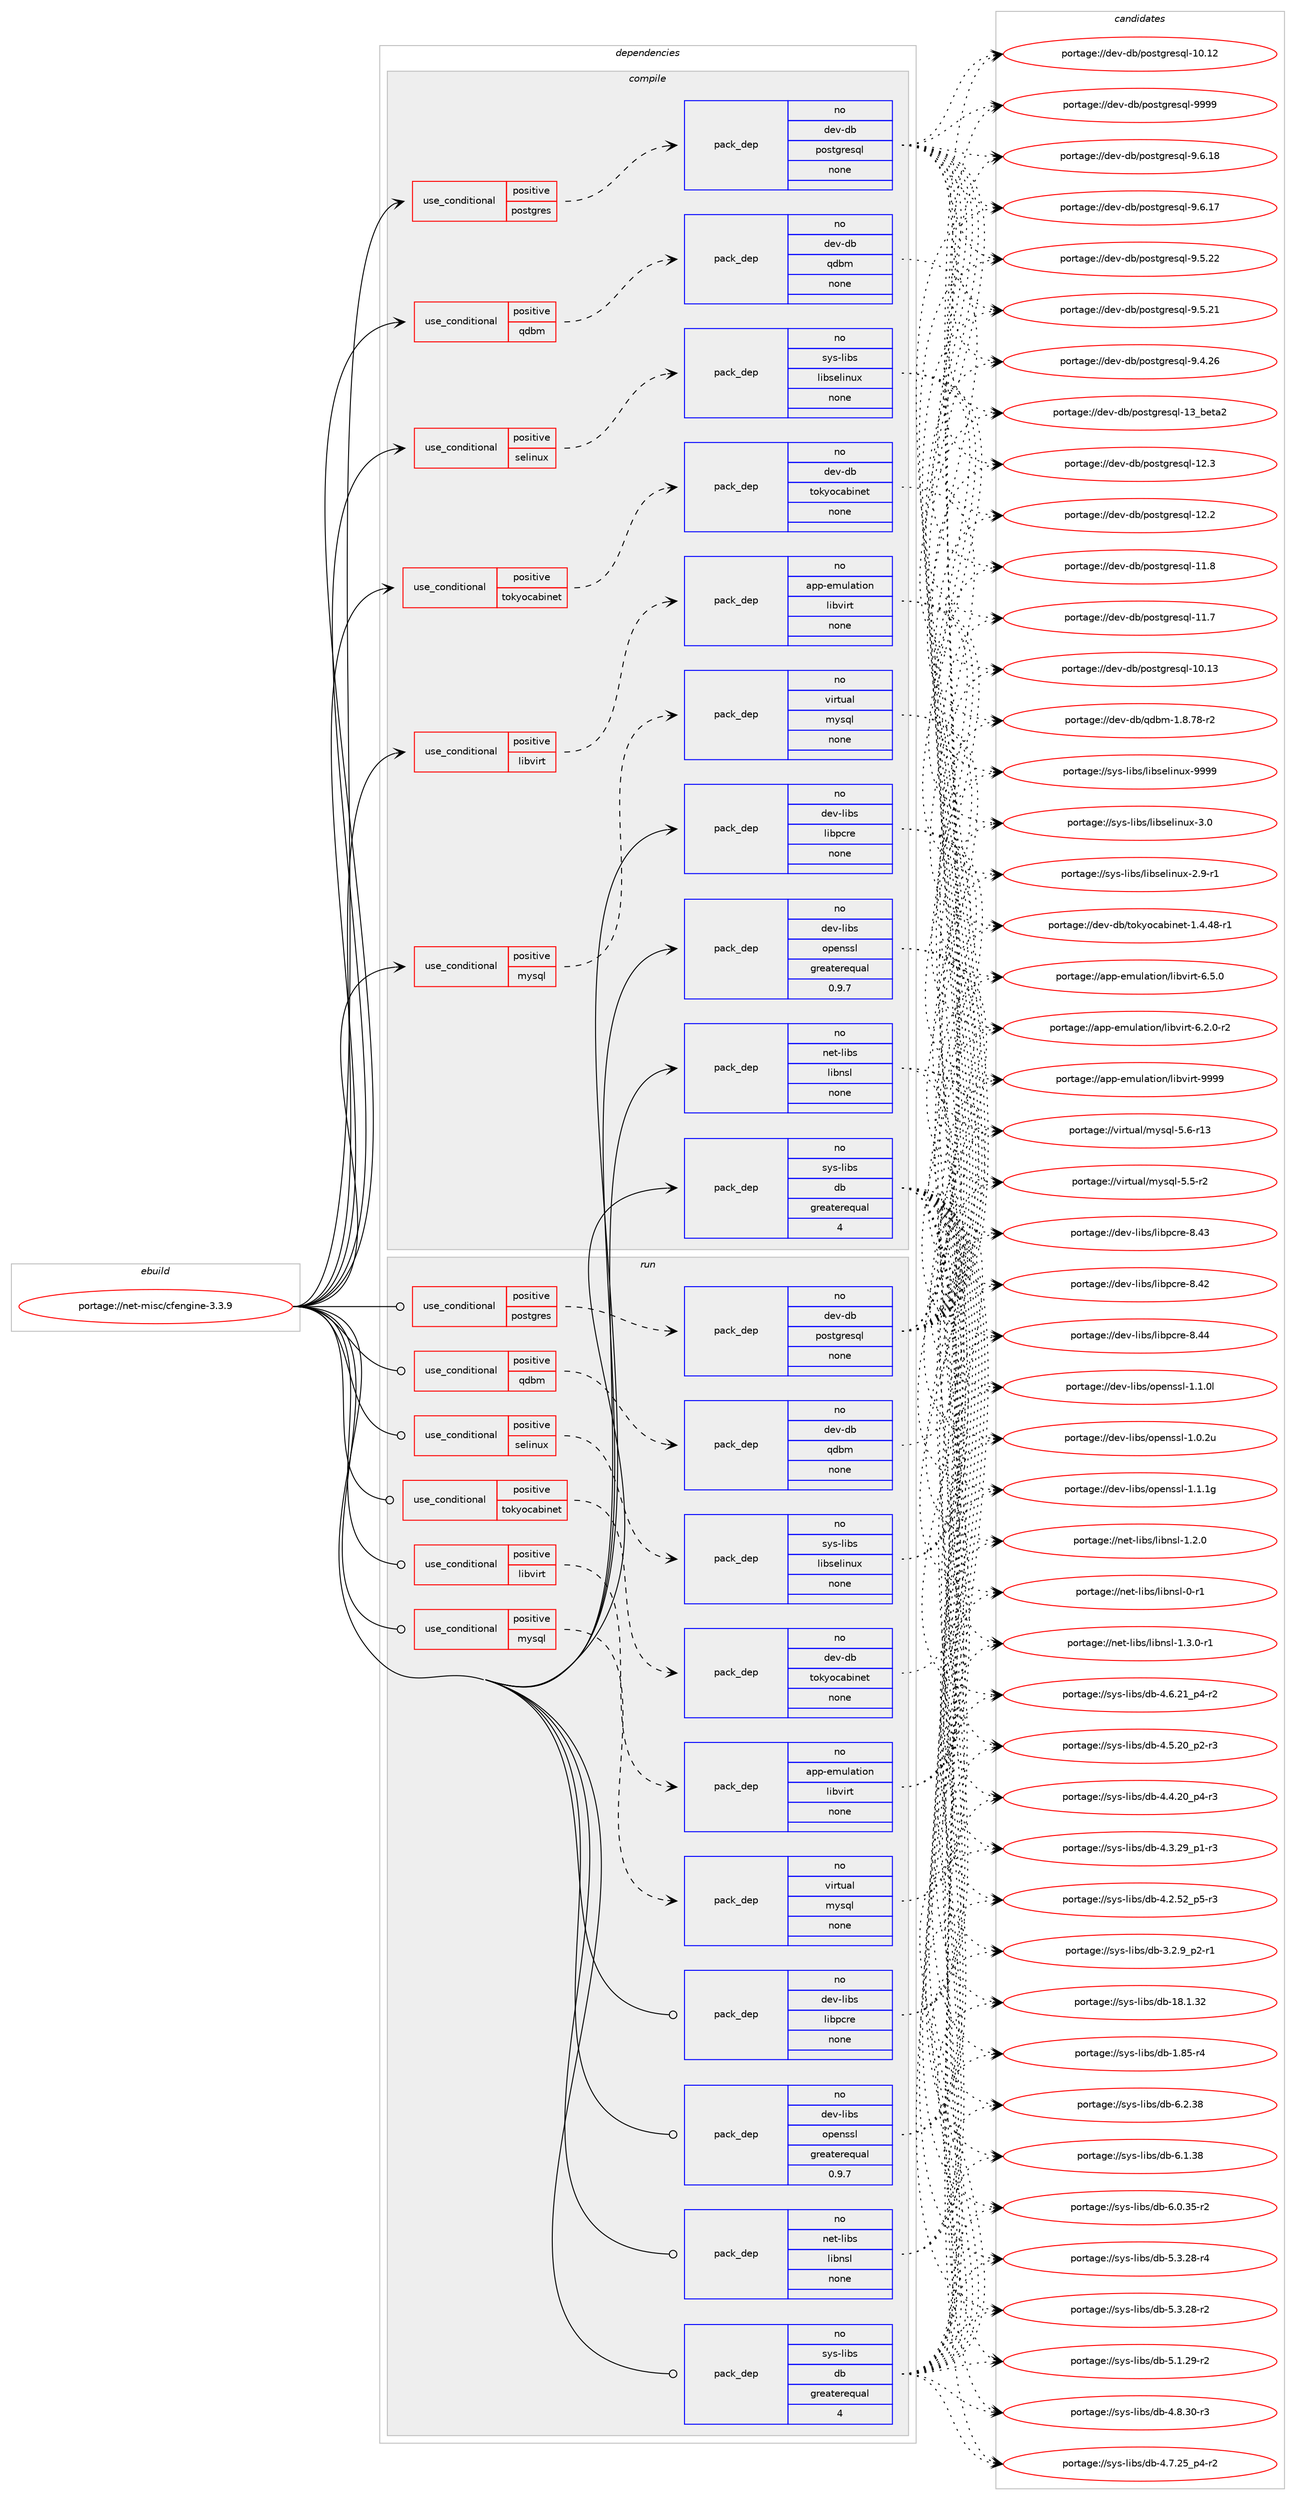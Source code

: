 digraph prolog {

# *************
# Graph options
# *************

newrank=true;
concentrate=true;
compound=true;
graph [rankdir=LR,fontname=Helvetica,fontsize=10,ranksep=1.5];#, ranksep=2.5, nodesep=0.2];
edge  [arrowhead=vee];
node  [fontname=Helvetica,fontsize=10];

# **********
# The ebuild
# **********

subgraph cluster_leftcol {
color=gray;
rank=same;
label=<<i>ebuild</i>>;
id [label="portage://net-misc/cfengine-3.3.9", color=red, width=4, href="../net-misc/cfengine-3.3.9.svg"];
}

# ****************
# The dependencies
# ****************

subgraph cluster_midcol {
color=gray;
label=<<i>dependencies</i>>;
subgraph cluster_compile {
fillcolor="#eeeeee";
style=filled;
label=<<i>compile</i>>;
subgraph cond646 {
dependency4122 [label=<<TABLE BORDER="0" CELLBORDER="1" CELLSPACING="0" CELLPADDING="4"><TR><TD ROWSPAN="3" CELLPADDING="10">use_conditional</TD></TR><TR><TD>positive</TD></TR><TR><TD>libvirt</TD></TR></TABLE>>, shape=none, color=red];
subgraph pack3406 {
dependency4123 [label=<<TABLE BORDER="0" CELLBORDER="1" CELLSPACING="0" CELLPADDING="4" WIDTH="220"><TR><TD ROWSPAN="6" CELLPADDING="30">pack_dep</TD></TR><TR><TD WIDTH="110">no</TD></TR><TR><TD>app-emulation</TD></TR><TR><TD>libvirt</TD></TR><TR><TD>none</TD></TR><TR><TD></TD></TR></TABLE>>, shape=none, color=blue];
}
dependency4122:e -> dependency4123:w [weight=20,style="dashed",arrowhead="vee"];
}
id:e -> dependency4122:w [weight=20,style="solid",arrowhead="vee"];
subgraph cond647 {
dependency4124 [label=<<TABLE BORDER="0" CELLBORDER="1" CELLSPACING="0" CELLPADDING="4"><TR><TD ROWSPAN="3" CELLPADDING="10">use_conditional</TD></TR><TR><TD>positive</TD></TR><TR><TD>mysql</TD></TR></TABLE>>, shape=none, color=red];
subgraph pack3407 {
dependency4125 [label=<<TABLE BORDER="0" CELLBORDER="1" CELLSPACING="0" CELLPADDING="4" WIDTH="220"><TR><TD ROWSPAN="6" CELLPADDING="30">pack_dep</TD></TR><TR><TD WIDTH="110">no</TD></TR><TR><TD>virtual</TD></TR><TR><TD>mysql</TD></TR><TR><TD>none</TD></TR><TR><TD></TD></TR></TABLE>>, shape=none, color=blue];
}
dependency4124:e -> dependency4125:w [weight=20,style="dashed",arrowhead="vee"];
}
id:e -> dependency4124:w [weight=20,style="solid",arrowhead="vee"];
subgraph cond648 {
dependency4126 [label=<<TABLE BORDER="0" CELLBORDER="1" CELLSPACING="0" CELLPADDING="4"><TR><TD ROWSPAN="3" CELLPADDING="10">use_conditional</TD></TR><TR><TD>positive</TD></TR><TR><TD>postgres</TD></TR></TABLE>>, shape=none, color=red];
subgraph pack3408 {
dependency4127 [label=<<TABLE BORDER="0" CELLBORDER="1" CELLSPACING="0" CELLPADDING="4" WIDTH="220"><TR><TD ROWSPAN="6" CELLPADDING="30">pack_dep</TD></TR><TR><TD WIDTH="110">no</TD></TR><TR><TD>dev-db</TD></TR><TR><TD>postgresql</TD></TR><TR><TD>none</TD></TR><TR><TD></TD></TR></TABLE>>, shape=none, color=blue];
}
dependency4126:e -> dependency4127:w [weight=20,style="dashed",arrowhead="vee"];
}
id:e -> dependency4126:w [weight=20,style="solid",arrowhead="vee"];
subgraph cond649 {
dependency4128 [label=<<TABLE BORDER="0" CELLBORDER="1" CELLSPACING="0" CELLPADDING="4"><TR><TD ROWSPAN="3" CELLPADDING="10">use_conditional</TD></TR><TR><TD>positive</TD></TR><TR><TD>qdbm</TD></TR></TABLE>>, shape=none, color=red];
subgraph pack3409 {
dependency4129 [label=<<TABLE BORDER="0" CELLBORDER="1" CELLSPACING="0" CELLPADDING="4" WIDTH="220"><TR><TD ROWSPAN="6" CELLPADDING="30">pack_dep</TD></TR><TR><TD WIDTH="110">no</TD></TR><TR><TD>dev-db</TD></TR><TR><TD>qdbm</TD></TR><TR><TD>none</TD></TR><TR><TD></TD></TR></TABLE>>, shape=none, color=blue];
}
dependency4128:e -> dependency4129:w [weight=20,style="dashed",arrowhead="vee"];
}
id:e -> dependency4128:w [weight=20,style="solid",arrowhead="vee"];
subgraph cond650 {
dependency4130 [label=<<TABLE BORDER="0" CELLBORDER="1" CELLSPACING="0" CELLPADDING="4"><TR><TD ROWSPAN="3" CELLPADDING="10">use_conditional</TD></TR><TR><TD>positive</TD></TR><TR><TD>selinux</TD></TR></TABLE>>, shape=none, color=red];
subgraph pack3410 {
dependency4131 [label=<<TABLE BORDER="0" CELLBORDER="1" CELLSPACING="0" CELLPADDING="4" WIDTH="220"><TR><TD ROWSPAN="6" CELLPADDING="30">pack_dep</TD></TR><TR><TD WIDTH="110">no</TD></TR><TR><TD>sys-libs</TD></TR><TR><TD>libselinux</TD></TR><TR><TD>none</TD></TR><TR><TD></TD></TR></TABLE>>, shape=none, color=blue];
}
dependency4130:e -> dependency4131:w [weight=20,style="dashed",arrowhead="vee"];
}
id:e -> dependency4130:w [weight=20,style="solid",arrowhead="vee"];
subgraph cond651 {
dependency4132 [label=<<TABLE BORDER="0" CELLBORDER="1" CELLSPACING="0" CELLPADDING="4"><TR><TD ROWSPAN="3" CELLPADDING="10">use_conditional</TD></TR><TR><TD>positive</TD></TR><TR><TD>tokyocabinet</TD></TR></TABLE>>, shape=none, color=red];
subgraph pack3411 {
dependency4133 [label=<<TABLE BORDER="0" CELLBORDER="1" CELLSPACING="0" CELLPADDING="4" WIDTH="220"><TR><TD ROWSPAN="6" CELLPADDING="30">pack_dep</TD></TR><TR><TD WIDTH="110">no</TD></TR><TR><TD>dev-db</TD></TR><TR><TD>tokyocabinet</TD></TR><TR><TD>none</TD></TR><TR><TD></TD></TR></TABLE>>, shape=none, color=blue];
}
dependency4132:e -> dependency4133:w [weight=20,style="dashed",arrowhead="vee"];
}
id:e -> dependency4132:w [weight=20,style="solid",arrowhead="vee"];
subgraph pack3412 {
dependency4134 [label=<<TABLE BORDER="0" CELLBORDER="1" CELLSPACING="0" CELLPADDING="4" WIDTH="220"><TR><TD ROWSPAN="6" CELLPADDING="30">pack_dep</TD></TR><TR><TD WIDTH="110">no</TD></TR><TR><TD>dev-libs</TD></TR><TR><TD>libpcre</TD></TR><TR><TD>none</TD></TR><TR><TD></TD></TR></TABLE>>, shape=none, color=blue];
}
id:e -> dependency4134:w [weight=20,style="solid",arrowhead="vee"];
subgraph pack3413 {
dependency4135 [label=<<TABLE BORDER="0" CELLBORDER="1" CELLSPACING="0" CELLPADDING="4" WIDTH="220"><TR><TD ROWSPAN="6" CELLPADDING="30">pack_dep</TD></TR><TR><TD WIDTH="110">no</TD></TR><TR><TD>dev-libs</TD></TR><TR><TD>openssl</TD></TR><TR><TD>greaterequal</TD></TR><TR><TD>0.9.7</TD></TR></TABLE>>, shape=none, color=blue];
}
id:e -> dependency4135:w [weight=20,style="solid",arrowhead="vee"];
subgraph pack3414 {
dependency4136 [label=<<TABLE BORDER="0" CELLBORDER="1" CELLSPACING="0" CELLPADDING="4" WIDTH="220"><TR><TD ROWSPAN="6" CELLPADDING="30">pack_dep</TD></TR><TR><TD WIDTH="110">no</TD></TR><TR><TD>net-libs</TD></TR><TR><TD>libnsl</TD></TR><TR><TD>none</TD></TR><TR><TD></TD></TR></TABLE>>, shape=none, color=blue];
}
id:e -> dependency4136:w [weight=20,style="solid",arrowhead="vee"];
subgraph pack3415 {
dependency4137 [label=<<TABLE BORDER="0" CELLBORDER="1" CELLSPACING="0" CELLPADDING="4" WIDTH="220"><TR><TD ROWSPAN="6" CELLPADDING="30">pack_dep</TD></TR><TR><TD WIDTH="110">no</TD></TR><TR><TD>sys-libs</TD></TR><TR><TD>db</TD></TR><TR><TD>greaterequal</TD></TR><TR><TD>4</TD></TR></TABLE>>, shape=none, color=blue];
}
id:e -> dependency4137:w [weight=20,style="solid",arrowhead="vee"];
}
subgraph cluster_compileandrun {
fillcolor="#eeeeee";
style=filled;
label=<<i>compile and run</i>>;
}
subgraph cluster_run {
fillcolor="#eeeeee";
style=filled;
label=<<i>run</i>>;
subgraph cond652 {
dependency4138 [label=<<TABLE BORDER="0" CELLBORDER="1" CELLSPACING="0" CELLPADDING="4"><TR><TD ROWSPAN="3" CELLPADDING="10">use_conditional</TD></TR><TR><TD>positive</TD></TR><TR><TD>libvirt</TD></TR></TABLE>>, shape=none, color=red];
subgraph pack3416 {
dependency4139 [label=<<TABLE BORDER="0" CELLBORDER="1" CELLSPACING="0" CELLPADDING="4" WIDTH="220"><TR><TD ROWSPAN="6" CELLPADDING="30">pack_dep</TD></TR><TR><TD WIDTH="110">no</TD></TR><TR><TD>app-emulation</TD></TR><TR><TD>libvirt</TD></TR><TR><TD>none</TD></TR><TR><TD></TD></TR></TABLE>>, shape=none, color=blue];
}
dependency4138:e -> dependency4139:w [weight=20,style="dashed",arrowhead="vee"];
}
id:e -> dependency4138:w [weight=20,style="solid",arrowhead="odot"];
subgraph cond653 {
dependency4140 [label=<<TABLE BORDER="0" CELLBORDER="1" CELLSPACING="0" CELLPADDING="4"><TR><TD ROWSPAN="3" CELLPADDING="10">use_conditional</TD></TR><TR><TD>positive</TD></TR><TR><TD>mysql</TD></TR></TABLE>>, shape=none, color=red];
subgraph pack3417 {
dependency4141 [label=<<TABLE BORDER="0" CELLBORDER="1" CELLSPACING="0" CELLPADDING="4" WIDTH="220"><TR><TD ROWSPAN="6" CELLPADDING="30">pack_dep</TD></TR><TR><TD WIDTH="110">no</TD></TR><TR><TD>virtual</TD></TR><TR><TD>mysql</TD></TR><TR><TD>none</TD></TR><TR><TD></TD></TR></TABLE>>, shape=none, color=blue];
}
dependency4140:e -> dependency4141:w [weight=20,style="dashed",arrowhead="vee"];
}
id:e -> dependency4140:w [weight=20,style="solid",arrowhead="odot"];
subgraph cond654 {
dependency4142 [label=<<TABLE BORDER="0" CELLBORDER="1" CELLSPACING="0" CELLPADDING="4"><TR><TD ROWSPAN="3" CELLPADDING="10">use_conditional</TD></TR><TR><TD>positive</TD></TR><TR><TD>postgres</TD></TR></TABLE>>, shape=none, color=red];
subgraph pack3418 {
dependency4143 [label=<<TABLE BORDER="0" CELLBORDER="1" CELLSPACING="0" CELLPADDING="4" WIDTH="220"><TR><TD ROWSPAN="6" CELLPADDING="30">pack_dep</TD></TR><TR><TD WIDTH="110">no</TD></TR><TR><TD>dev-db</TD></TR><TR><TD>postgresql</TD></TR><TR><TD>none</TD></TR><TR><TD></TD></TR></TABLE>>, shape=none, color=blue];
}
dependency4142:e -> dependency4143:w [weight=20,style="dashed",arrowhead="vee"];
}
id:e -> dependency4142:w [weight=20,style="solid",arrowhead="odot"];
subgraph cond655 {
dependency4144 [label=<<TABLE BORDER="0" CELLBORDER="1" CELLSPACING="0" CELLPADDING="4"><TR><TD ROWSPAN="3" CELLPADDING="10">use_conditional</TD></TR><TR><TD>positive</TD></TR><TR><TD>qdbm</TD></TR></TABLE>>, shape=none, color=red];
subgraph pack3419 {
dependency4145 [label=<<TABLE BORDER="0" CELLBORDER="1" CELLSPACING="0" CELLPADDING="4" WIDTH="220"><TR><TD ROWSPAN="6" CELLPADDING="30">pack_dep</TD></TR><TR><TD WIDTH="110">no</TD></TR><TR><TD>dev-db</TD></TR><TR><TD>qdbm</TD></TR><TR><TD>none</TD></TR><TR><TD></TD></TR></TABLE>>, shape=none, color=blue];
}
dependency4144:e -> dependency4145:w [weight=20,style="dashed",arrowhead="vee"];
}
id:e -> dependency4144:w [weight=20,style="solid",arrowhead="odot"];
subgraph cond656 {
dependency4146 [label=<<TABLE BORDER="0" CELLBORDER="1" CELLSPACING="0" CELLPADDING="4"><TR><TD ROWSPAN="3" CELLPADDING="10">use_conditional</TD></TR><TR><TD>positive</TD></TR><TR><TD>selinux</TD></TR></TABLE>>, shape=none, color=red];
subgraph pack3420 {
dependency4147 [label=<<TABLE BORDER="0" CELLBORDER="1" CELLSPACING="0" CELLPADDING="4" WIDTH="220"><TR><TD ROWSPAN="6" CELLPADDING="30">pack_dep</TD></TR><TR><TD WIDTH="110">no</TD></TR><TR><TD>sys-libs</TD></TR><TR><TD>libselinux</TD></TR><TR><TD>none</TD></TR><TR><TD></TD></TR></TABLE>>, shape=none, color=blue];
}
dependency4146:e -> dependency4147:w [weight=20,style="dashed",arrowhead="vee"];
}
id:e -> dependency4146:w [weight=20,style="solid",arrowhead="odot"];
subgraph cond657 {
dependency4148 [label=<<TABLE BORDER="0" CELLBORDER="1" CELLSPACING="0" CELLPADDING="4"><TR><TD ROWSPAN="3" CELLPADDING="10">use_conditional</TD></TR><TR><TD>positive</TD></TR><TR><TD>tokyocabinet</TD></TR></TABLE>>, shape=none, color=red];
subgraph pack3421 {
dependency4149 [label=<<TABLE BORDER="0" CELLBORDER="1" CELLSPACING="0" CELLPADDING="4" WIDTH="220"><TR><TD ROWSPAN="6" CELLPADDING="30">pack_dep</TD></TR><TR><TD WIDTH="110">no</TD></TR><TR><TD>dev-db</TD></TR><TR><TD>tokyocabinet</TD></TR><TR><TD>none</TD></TR><TR><TD></TD></TR></TABLE>>, shape=none, color=blue];
}
dependency4148:e -> dependency4149:w [weight=20,style="dashed",arrowhead="vee"];
}
id:e -> dependency4148:w [weight=20,style="solid",arrowhead="odot"];
subgraph pack3422 {
dependency4150 [label=<<TABLE BORDER="0" CELLBORDER="1" CELLSPACING="0" CELLPADDING="4" WIDTH="220"><TR><TD ROWSPAN="6" CELLPADDING="30">pack_dep</TD></TR><TR><TD WIDTH="110">no</TD></TR><TR><TD>dev-libs</TD></TR><TR><TD>libpcre</TD></TR><TR><TD>none</TD></TR><TR><TD></TD></TR></TABLE>>, shape=none, color=blue];
}
id:e -> dependency4150:w [weight=20,style="solid",arrowhead="odot"];
subgraph pack3423 {
dependency4151 [label=<<TABLE BORDER="0" CELLBORDER="1" CELLSPACING="0" CELLPADDING="4" WIDTH="220"><TR><TD ROWSPAN="6" CELLPADDING="30">pack_dep</TD></TR><TR><TD WIDTH="110">no</TD></TR><TR><TD>dev-libs</TD></TR><TR><TD>openssl</TD></TR><TR><TD>greaterequal</TD></TR><TR><TD>0.9.7</TD></TR></TABLE>>, shape=none, color=blue];
}
id:e -> dependency4151:w [weight=20,style="solid",arrowhead="odot"];
subgraph pack3424 {
dependency4152 [label=<<TABLE BORDER="0" CELLBORDER="1" CELLSPACING="0" CELLPADDING="4" WIDTH="220"><TR><TD ROWSPAN="6" CELLPADDING="30">pack_dep</TD></TR><TR><TD WIDTH="110">no</TD></TR><TR><TD>net-libs</TD></TR><TR><TD>libnsl</TD></TR><TR><TD>none</TD></TR><TR><TD></TD></TR></TABLE>>, shape=none, color=blue];
}
id:e -> dependency4152:w [weight=20,style="solid",arrowhead="odot"];
subgraph pack3425 {
dependency4153 [label=<<TABLE BORDER="0" CELLBORDER="1" CELLSPACING="0" CELLPADDING="4" WIDTH="220"><TR><TD ROWSPAN="6" CELLPADDING="30">pack_dep</TD></TR><TR><TD WIDTH="110">no</TD></TR><TR><TD>sys-libs</TD></TR><TR><TD>db</TD></TR><TR><TD>greaterequal</TD></TR><TR><TD>4</TD></TR></TABLE>>, shape=none, color=blue];
}
id:e -> dependency4153:w [weight=20,style="solid",arrowhead="odot"];
}
}

# **************
# The candidates
# **************

subgraph cluster_choices {
rank=same;
color=gray;
label=<<i>candidates</i>>;

subgraph choice3406 {
color=black;
nodesep=1;
choice97112112451011091171089711610511111047108105981181051141164557575757 [label="portage://app-emulation/libvirt-9999", color=red, width=4,href="../app-emulation/libvirt-9999.svg"];
choice9711211245101109117108971161051111104710810598118105114116455446534648 [label="portage://app-emulation/libvirt-6.5.0", color=red, width=4,href="../app-emulation/libvirt-6.5.0.svg"];
choice97112112451011091171089711610511111047108105981181051141164554465046484511450 [label="portage://app-emulation/libvirt-6.2.0-r2", color=red, width=4,href="../app-emulation/libvirt-6.2.0-r2.svg"];
dependency4123:e -> choice97112112451011091171089711610511111047108105981181051141164557575757:w [style=dotted,weight="100"];
dependency4123:e -> choice9711211245101109117108971161051111104710810598118105114116455446534648:w [style=dotted,weight="100"];
dependency4123:e -> choice97112112451011091171089711610511111047108105981181051141164554465046484511450:w [style=dotted,weight="100"];
}
subgraph choice3407 {
color=black;
nodesep=1;
choice118105114116117971084710912111511310845534654451144951 [label="portage://virtual/mysql-5.6-r13", color=red, width=4,href="../virtual/mysql-5.6-r13.svg"];
choice1181051141161179710847109121115113108455346534511450 [label="portage://virtual/mysql-5.5-r2", color=red, width=4,href="../virtual/mysql-5.5-r2.svg"];
dependency4125:e -> choice118105114116117971084710912111511310845534654451144951:w [style=dotted,weight="100"];
dependency4125:e -> choice1181051141161179710847109121115113108455346534511450:w [style=dotted,weight="100"];
}
subgraph choice3408 {
color=black;
nodesep=1;
choice1001011184510098471121111151161031141011151131084557575757 [label="portage://dev-db/postgresql-9999", color=red, width=4,href="../dev-db/postgresql-9999.svg"];
choice10010111845100984711211111511610311410111511310845574654464956 [label="portage://dev-db/postgresql-9.6.18", color=red, width=4,href="../dev-db/postgresql-9.6.18.svg"];
choice10010111845100984711211111511610311410111511310845574654464955 [label="portage://dev-db/postgresql-9.6.17", color=red, width=4,href="../dev-db/postgresql-9.6.17.svg"];
choice10010111845100984711211111511610311410111511310845574653465050 [label="portage://dev-db/postgresql-9.5.22", color=red, width=4,href="../dev-db/postgresql-9.5.22.svg"];
choice10010111845100984711211111511610311410111511310845574653465049 [label="portage://dev-db/postgresql-9.5.21", color=red, width=4,href="../dev-db/postgresql-9.5.21.svg"];
choice10010111845100984711211111511610311410111511310845574652465054 [label="portage://dev-db/postgresql-9.4.26", color=red, width=4,href="../dev-db/postgresql-9.4.26.svg"];
choice10010111845100984711211111511610311410111511310845495195981011169750 [label="portage://dev-db/postgresql-13_beta2", color=red, width=4,href="../dev-db/postgresql-13_beta2.svg"];
choice1001011184510098471121111151161031141011151131084549504651 [label="portage://dev-db/postgresql-12.3", color=red, width=4,href="../dev-db/postgresql-12.3.svg"];
choice1001011184510098471121111151161031141011151131084549504650 [label="portage://dev-db/postgresql-12.2", color=red, width=4,href="../dev-db/postgresql-12.2.svg"];
choice1001011184510098471121111151161031141011151131084549494656 [label="portage://dev-db/postgresql-11.8", color=red, width=4,href="../dev-db/postgresql-11.8.svg"];
choice1001011184510098471121111151161031141011151131084549494655 [label="portage://dev-db/postgresql-11.7", color=red, width=4,href="../dev-db/postgresql-11.7.svg"];
choice100101118451009847112111115116103114101115113108454948464951 [label="portage://dev-db/postgresql-10.13", color=red, width=4,href="../dev-db/postgresql-10.13.svg"];
choice100101118451009847112111115116103114101115113108454948464950 [label="portage://dev-db/postgresql-10.12", color=red, width=4,href="../dev-db/postgresql-10.12.svg"];
dependency4127:e -> choice1001011184510098471121111151161031141011151131084557575757:w [style=dotted,weight="100"];
dependency4127:e -> choice10010111845100984711211111511610311410111511310845574654464956:w [style=dotted,weight="100"];
dependency4127:e -> choice10010111845100984711211111511610311410111511310845574654464955:w [style=dotted,weight="100"];
dependency4127:e -> choice10010111845100984711211111511610311410111511310845574653465050:w [style=dotted,weight="100"];
dependency4127:e -> choice10010111845100984711211111511610311410111511310845574653465049:w [style=dotted,weight="100"];
dependency4127:e -> choice10010111845100984711211111511610311410111511310845574652465054:w [style=dotted,weight="100"];
dependency4127:e -> choice10010111845100984711211111511610311410111511310845495195981011169750:w [style=dotted,weight="100"];
dependency4127:e -> choice1001011184510098471121111151161031141011151131084549504651:w [style=dotted,weight="100"];
dependency4127:e -> choice1001011184510098471121111151161031141011151131084549504650:w [style=dotted,weight="100"];
dependency4127:e -> choice1001011184510098471121111151161031141011151131084549494656:w [style=dotted,weight="100"];
dependency4127:e -> choice1001011184510098471121111151161031141011151131084549494655:w [style=dotted,weight="100"];
dependency4127:e -> choice100101118451009847112111115116103114101115113108454948464951:w [style=dotted,weight="100"];
dependency4127:e -> choice100101118451009847112111115116103114101115113108454948464950:w [style=dotted,weight="100"];
}
subgraph choice3409 {
color=black;
nodesep=1;
choice10010111845100984711310098109454946564655564511450 [label="portage://dev-db/qdbm-1.8.78-r2", color=red, width=4,href="../dev-db/qdbm-1.8.78-r2.svg"];
dependency4129:e -> choice10010111845100984711310098109454946564655564511450:w [style=dotted,weight="100"];
}
subgraph choice3410 {
color=black;
nodesep=1;
choice115121115451081059811547108105981151011081051101171204557575757 [label="portage://sys-libs/libselinux-9999", color=red, width=4,href="../sys-libs/libselinux-9999.svg"];
choice1151211154510810598115471081059811510110810511011712045514648 [label="portage://sys-libs/libselinux-3.0", color=red, width=4,href="../sys-libs/libselinux-3.0.svg"];
choice11512111545108105981154710810598115101108105110117120455046574511449 [label="portage://sys-libs/libselinux-2.9-r1", color=red, width=4,href="../sys-libs/libselinux-2.9-r1.svg"];
dependency4131:e -> choice115121115451081059811547108105981151011081051101171204557575757:w [style=dotted,weight="100"];
dependency4131:e -> choice1151211154510810598115471081059811510110810511011712045514648:w [style=dotted,weight="100"];
dependency4131:e -> choice11512111545108105981154710810598115101108105110117120455046574511449:w [style=dotted,weight="100"];
}
subgraph choice3411 {
color=black;
nodesep=1;
choice100101118451009847116111107121111999798105110101116454946524652564511449 [label="portage://dev-db/tokyocabinet-1.4.48-r1", color=red, width=4,href="../dev-db/tokyocabinet-1.4.48-r1.svg"];
dependency4133:e -> choice100101118451009847116111107121111999798105110101116454946524652564511449:w [style=dotted,weight="100"];
}
subgraph choice3412 {
color=black;
nodesep=1;
choice10010111845108105981154710810598112991141014556465252 [label="portage://dev-libs/libpcre-8.44", color=red, width=4,href="../dev-libs/libpcre-8.44.svg"];
choice10010111845108105981154710810598112991141014556465251 [label="portage://dev-libs/libpcre-8.43", color=red, width=4,href="../dev-libs/libpcre-8.43.svg"];
choice10010111845108105981154710810598112991141014556465250 [label="portage://dev-libs/libpcre-8.42", color=red, width=4,href="../dev-libs/libpcre-8.42.svg"];
dependency4134:e -> choice10010111845108105981154710810598112991141014556465252:w [style=dotted,weight="100"];
dependency4134:e -> choice10010111845108105981154710810598112991141014556465251:w [style=dotted,weight="100"];
dependency4134:e -> choice10010111845108105981154710810598112991141014556465250:w [style=dotted,weight="100"];
}
subgraph choice3413 {
color=black;
nodesep=1;
choice100101118451081059811547111112101110115115108454946494649103 [label="portage://dev-libs/openssl-1.1.1g", color=red, width=4,href="../dev-libs/openssl-1.1.1g.svg"];
choice100101118451081059811547111112101110115115108454946494648108 [label="portage://dev-libs/openssl-1.1.0l", color=red, width=4,href="../dev-libs/openssl-1.1.0l.svg"];
choice100101118451081059811547111112101110115115108454946484650117 [label="portage://dev-libs/openssl-1.0.2u", color=red, width=4,href="../dev-libs/openssl-1.0.2u.svg"];
dependency4135:e -> choice100101118451081059811547111112101110115115108454946494649103:w [style=dotted,weight="100"];
dependency4135:e -> choice100101118451081059811547111112101110115115108454946494648108:w [style=dotted,weight="100"];
dependency4135:e -> choice100101118451081059811547111112101110115115108454946484650117:w [style=dotted,weight="100"];
}
subgraph choice3414 {
color=black;
nodesep=1;
choice110101116451081059811547108105981101151084549465146484511449 [label="portage://net-libs/libnsl-1.3.0-r1", color=red, width=4,href="../net-libs/libnsl-1.3.0-r1.svg"];
choice11010111645108105981154710810598110115108454946504648 [label="portage://net-libs/libnsl-1.2.0", color=red, width=4,href="../net-libs/libnsl-1.2.0.svg"];
choice1101011164510810598115471081059811011510845484511449 [label="portage://net-libs/libnsl-0-r1", color=red, width=4,href="../net-libs/libnsl-0-r1.svg"];
dependency4136:e -> choice110101116451081059811547108105981101151084549465146484511449:w [style=dotted,weight="100"];
dependency4136:e -> choice11010111645108105981154710810598110115108454946504648:w [style=dotted,weight="100"];
dependency4136:e -> choice1101011164510810598115471081059811011510845484511449:w [style=dotted,weight="100"];
}
subgraph choice3415 {
color=black;
nodesep=1;
choice1151211154510810598115471009845544650465156 [label="portage://sys-libs/db-6.2.38", color=red, width=4,href="../sys-libs/db-6.2.38.svg"];
choice1151211154510810598115471009845544649465156 [label="portage://sys-libs/db-6.1.38", color=red, width=4,href="../sys-libs/db-6.1.38.svg"];
choice11512111545108105981154710098455446484651534511450 [label="portage://sys-libs/db-6.0.35-r2", color=red, width=4,href="../sys-libs/db-6.0.35-r2.svg"];
choice11512111545108105981154710098455346514650564511452 [label="portage://sys-libs/db-5.3.28-r4", color=red, width=4,href="../sys-libs/db-5.3.28-r4.svg"];
choice11512111545108105981154710098455346514650564511450 [label="portage://sys-libs/db-5.3.28-r2", color=red, width=4,href="../sys-libs/db-5.3.28-r2.svg"];
choice11512111545108105981154710098455346494650574511450 [label="portage://sys-libs/db-5.1.29-r2", color=red, width=4,href="../sys-libs/db-5.1.29-r2.svg"];
choice11512111545108105981154710098455246564651484511451 [label="portage://sys-libs/db-4.8.30-r3", color=red, width=4,href="../sys-libs/db-4.8.30-r3.svg"];
choice115121115451081059811547100984552465546505395112524511450 [label="portage://sys-libs/db-4.7.25_p4-r2", color=red, width=4,href="../sys-libs/db-4.7.25_p4-r2.svg"];
choice115121115451081059811547100984552465446504995112524511450 [label="portage://sys-libs/db-4.6.21_p4-r2", color=red, width=4,href="../sys-libs/db-4.6.21_p4-r2.svg"];
choice115121115451081059811547100984552465346504895112504511451 [label="portage://sys-libs/db-4.5.20_p2-r3", color=red, width=4,href="../sys-libs/db-4.5.20_p2-r3.svg"];
choice115121115451081059811547100984552465246504895112524511451 [label="portage://sys-libs/db-4.4.20_p4-r3", color=red, width=4,href="../sys-libs/db-4.4.20_p4-r3.svg"];
choice115121115451081059811547100984552465146505795112494511451 [label="portage://sys-libs/db-4.3.29_p1-r3", color=red, width=4,href="../sys-libs/db-4.3.29_p1-r3.svg"];
choice115121115451081059811547100984552465046535095112534511451 [label="portage://sys-libs/db-4.2.52_p5-r3", color=red, width=4,href="../sys-libs/db-4.2.52_p5-r3.svg"];
choice1151211154510810598115471009845514650465795112504511449 [label="portage://sys-libs/db-3.2.9_p2-r1", color=red, width=4,href="../sys-libs/db-3.2.9_p2-r1.svg"];
choice115121115451081059811547100984549564649465150 [label="portage://sys-libs/db-18.1.32", color=red, width=4,href="../sys-libs/db-18.1.32.svg"];
choice1151211154510810598115471009845494656534511452 [label="portage://sys-libs/db-1.85-r4", color=red, width=4,href="../sys-libs/db-1.85-r4.svg"];
dependency4137:e -> choice1151211154510810598115471009845544650465156:w [style=dotted,weight="100"];
dependency4137:e -> choice1151211154510810598115471009845544649465156:w [style=dotted,weight="100"];
dependency4137:e -> choice11512111545108105981154710098455446484651534511450:w [style=dotted,weight="100"];
dependency4137:e -> choice11512111545108105981154710098455346514650564511452:w [style=dotted,weight="100"];
dependency4137:e -> choice11512111545108105981154710098455346514650564511450:w [style=dotted,weight="100"];
dependency4137:e -> choice11512111545108105981154710098455346494650574511450:w [style=dotted,weight="100"];
dependency4137:e -> choice11512111545108105981154710098455246564651484511451:w [style=dotted,weight="100"];
dependency4137:e -> choice115121115451081059811547100984552465546505395112524511450:w [style=dotted,weight="100"];
dependency4137:e -> choice115121115451081059811547100984552465446504995112524511450:w [style=dotted,weight="100"];
dependency4137:e -> choice115121115451081059811547100984552465346504895112504511451:w [style=dotted,weight="100"];
dependency4137:e -> choice115121115451081059811547100984552465246504895112524511451:w [style=dotted,weight="100"];
dependency4137:e -> choice115121115451081059811547100984552465146505795112494511451:w [style=dotted,weight="100"];
dependency4137:e -> choice115121115451081059811547100984552465046535095112534511451:w [style=dotted,weight="100"];
dependency4137:e -> choice1151211154510810598115471009845514650465795112504511449:w [style=dotted,weight="100"];
dependency4137:e -> choice115121115451081059811547100984549564649465150:w [style=dotted,weight="100"];
dependency4137:e -> choice1151211154510810598115471009845494656534511452:w [style=dotted,weight="100"];
}
subgraph choice3416 {
color=black;
nodesep=1;
choice97112112451011091171089711610511111047108105981181051141164557575757 [label="portage://app-emulation/libvirt-9999", color=red, width=4,href="../app-emulation/libvirt-9999.svg"];
choice9711211245101109117108971161051111104710810598118105114116455446534648 [label="portage://app-emulation/libvirt-6.5.0", color=red, width=4,href="../app-emulation/libvirt-6.5.0.svg"];
choice97112112451011091171089711610511111047108105981181051141164554465046484511450 [label="portage://app-emulation/libvirt-6.2.0-r2", color=red, width=4,href="../app-emulation/libvirt-6.2.0-r2.svg"];
dependency4139:e -> choice97112112451011091171089711610511111047108105981181051141164557575757:w [style=dotted,weight="100"];
dependency4139:e -> choice9711211245101109117108971161051111104710810598118105114116455446534648:w [style=dotted,weight="100"];
dependency4139:e -> choice97112112451011091171089711610511111047108105981181051141164554465046484511450:w [style=dotted,weight="100"];
}
subgraph choice3417 {
color=black;
nodesep=1;
choice118105114116117971084710912111511310845534654451144951 [label="portage://virtual/mysql-5.6-r13", color=red, width=4,href="../virtual/mysql-5.6-r13.svg"];
choice1181051141161179710847109121115113108455346534511450 [label="portage://virtual/mysql-5.5-r2", color=red, width=4,href="../virtual/mysql-5.5-r2.svg"];
dependency4141:e -> choice118105114116117971084710912111511310845534654451144951:w [style=dotted,weight="100"];
dependency4141:e -> choice1181051141161179710847109121115113108455346534511450:w [style=dotted,weight="100"];
}
subgraph choice3418 {
color=black;
nodesep=1;
choice1001011184510098471121111151161031141011151131084557575757 [label="portage://dev-db/postgresql-9999", color=red, width=4,href="../dev-db/postgresql-9999.svg"];
choice10010111845100984711211111511610311410111511310845574654464956 [label="portage://dev-db/postgresql-9.6.18", color=red, width=4,href="../dev-db/postgresql-9.6.18.svg"];
choice10010111845100984711211111511610311410111511310845574654464955 [label="portage://dev-db/postgresql-9.6.17", color=red, width=4,href="../dev-db/postgresql-9.6.17.svg"];
choice10010111845100984711211111511610311410111511310845574653465050 [label="portage://dev-db/postgresql-9.5.22", color=red, width=4,href="../dev-db/postgresql-9.5.22.svg"];
choice10010111845100984711211111511610311410111511310845574653465049 [label="portage://dev-db/postgresql-9.5.21", color=red, width=4,href="../dev-db/postgresql-9.5.21.svg"];
choice10010111845100984711211111511610311410111511310845574652465054 [label="portage://dev-db/postgresql-9.4.26", color=red, width=4,href="../dev-db/postgresql-9.4.26.svg"];
choice10010111845100984711211111511610311410111511310845495195981011169750 [label="portage://dev-db/postgresql-13_beta2", color=red, width=4,href="../dev-db/postgresql-13_beta2.svg"];
choice1001011184510098471121111151161031141011151131084549504651 [label="portage://dev-db/postgresql-12.3", color=red, width=4,href="../dev-db/postgresql-12.3.svg"];
choice1001011184510098471121111151161031141011151131084549504650 [label="portage://dev-db/postgresql-12.2", color=red, width=4,href="../dev-db/postgresql-12.2.svg"];
choice1001011184510098471121111151161031141011151131084549494656 [label="portage://dev-db/postgresql-11.8", color=red, width=4,href="../dev-db/postgresql-11.8.svg"];
choice1001011184510098471121111151161031141011151131084549494655 [label="portage://dev-db/postgresql-11.7", color=red, width=4,href="../dev-db/postgresql-11.7.svg"];
choice100101118451009847112111115116103114101115113108454948464951 [label="portage://dev-db/postgresql-10.13", color=red, width=4,href="../dev-db/postgresql-10.13.svg"];
choice100101118451009847112111115116103114101115113108454948464950 [label="portage://dev-db/postgresql-10.12", color=red, width=4,href="../dev-db/postgresql-10.12.svg"];
dependency4143:e -> choice1001011184510098471121111151161031141011151131084557575757:w [style=dotted,weight="100"];
dependency4143:e -> choice10010111845100984711211111511610311410111511310845574654464956:w [style=dotted,weight="100"];
dependency4143:e -> choice10010111845100984711211111511610311410111511310845574654464955:w [style=dotted,weight="100"];
dependency4143:e -> choice10010111845100984711211111511610311410111511310845574653465050:w [style=dotted,weight="100"];
dependency4143:e -> choice10010111845100984711211111511610311410111511310845574653465049:w [style=dotted,weight="100"];
dependency4143:e -> choice10010111845100984711211111511610311410111511310845574652465054:w [style=dotted,weight="100"];
dependency4143:e -> choice10010111845100984711211111511610311410111511310845495195981011169750:w [style=dotted,weight="100"];
dependency4143:e -> choice1001011184510098471121111151161031141011151131084549504651:w [style=dotted,weight="100"];
dependency4143:e -> choice1001011184510098471121111151161031141011151131084549504650:w [style=dotted,weight="100"];
dependency4143:e -> choice1001011184510098471121111151161031141011151131084549494656:w [style=dotted,weight="100"];
dependency4143:e -> choice1001011184510098471121111151161031141011151131084549494655:w [style=dotted,weight="100"];
dependency4143:e -> choice100101118451009847112111115116103114101115113108454948464951:w [style=dotted,weight="100"];
dependency4143:e -> choice100101118451009847112111115116103114101115113108454948464950:w [style=dotted,weight="100"];
}
subgraph choice3419 {
color=black;
nodesep=1;
choice10010111845100984711310098109454946564655564511450 [label="portage://dev-db/qdbm-1.8.78-r2", color=red, width=4,href="../dev-db/qdbm-1.8.78-r2.svg"];
dependency4145:e -> choice10010111845100984711310098109454946564655564511450:w [style=dotted,weight="100"];
}
subgraph choice3420 {
color=black;
nodesep=1;
choice115121115451081059811547108105981151011081051101171204557575757 [label="portage://sys-libs/libselinux-9999", color=red, width=4,href="../sys-libs/libselinux-9999.svg"];
choice1151211154510810598115471081059811510110810511011712045514648 [label="portage://sys-libs/libselinux-3.0", color=red, width=4,href="../sys-libs/libselinux-3.0.svg"];
choice11512111545108105981154710810598115101108105110117120455046574511449 [label="portage://sys-libs/libselinux-2.9-r1", color=red, width=4,href="../sys-libs/libselinux-2.9-r1.svg"];
dependency4147:e -> choice115121115451081059811547108105981151011081051101171204557575757:w [style=dotted,weight="100"];
dependency4147:e -> choice1151211154510810598115471081059811510110810511011712045514648:w [style=dotted,weight="100"];
dependency4147:e -> choice11512111545108105981154710810598115101108105110117120455046574511449:w [style=dotted,weight="100"];
}
subgraph choice3421 {
color=black;
nodesep=1;
choice100101118451009847116111107121111999798105110101116454946524652564511449 [label="portage://dev-db/tokyocabinet-1.4.48-r1", color=red, width=4,href="../dev-db/tokyocabinet-1.4.48-r1.svg"];
dependency4149:e -> choice100101118451009847116111107121111999798105110101116454946524652564511449:w [style=dotted,weight="100"];
}
subgraph choice3422 {
color=black;
nodesep=1;
choice10010111845108105981154710810598112991141014556465252 [label="portage://dev-libs/libpcre-8.44", color=red, width=4,href="../dev-libs/libpcre-8.44.svg"];
choice10010111845108105981154710810598112991141014556465251 [label="portage://dev-libs/libpcre-8.43", color=red, width=4,href="../dev-libs/libpcre-8.43.svg"];
choice10010111845108105981154710810598112991141014556465250 [label="portage://dev-libs/libpcre-8.42", color=red, width=4,href="../dev-libs/libpcre-8.42.svg"];
dependency4150:e -> choice10010111845108105981154710810598112991141014556465252:w [style=dotted,weight="100"];
dependency4150:e -> choice10010111845108105981154710810598112991141014556465251:w [style=dotted,weight="100"];
dependency4150:e -> choice10010111845108105981154710810598112991141014556465250:w [style=dotted,weight="100"];
}
subgraph choice3423 {
color=black;
nodesep=1;
choice100101118451081059811547111112101110115115108454946494649103 [label="portage://dev-libs/openssl-1.1.1g", color=red, width=4,href="../dev-libs/openssl-1.1.1g.svg"];
choice100101118451081059811547111112101110115115108454946494648108 [label="portage://dev-libs/openssl-1.1.0l", color=red, width=4,href="../dev-libs/openssl-1.1.0l.svg"];
choice100101118451081059811547111112101110115115108454946484650117 [label="portage://dev-libs/openssl-1.0.2u", color=red, width=4,href="../dev-libs/openssl-1.0.2u.svg"];
dependency4151:e -> choice100101118451081059811547111112101110115115108454946494649103:w [style=dotted,weight="100"];
dependency4151:e -> choice100101118451081059811547111112101110115115108454946494648108:w [style=dotted,weight="100"];
dependency4151:e -> choice100101118451081059811547111112101110115115108454946484650117:w [style=dotted,weight="100"];
}
subgraph choice3424 {
color=black;
nodesep=1;
choice110101116451081059811547108105981101151084549465146484511449 [label="portage://net-libs/libnsl-1.3.0-r1", color=red, width=4,href="../net-libs/libnsl-1.3.0-r1.svg"];
choice11010111645108105981154710810598110115108454946504648 [label="portage://net-libs/libnsl-1.2.0", color=red, width=4,href="../net-libs/libnsl-1.2.0.svg"];
choice1101011164510810598115471081059811011510845484511449 [label="portage://net-libs/libnsl-0-r1", color=red, width=4,href="../net-libs/libnsl-0-r1.svg"];
dependency4152:e -> choice110101116451081059811547108105981101151084549465146484511449:w [style=dotted,weight="100"];
dependency4152:e -> choice11010111645108105981154710810598110115108454946504648:w [style=dotted,weight="100"];
dependency4152:e -> choice1101011164510810598115471081059811011510845484511449:w [style=dotted,weight="100"];
}
subgraph choice3425 {
color=black;
nodesep=1;
choice1151211154510810598115471009845544650465156 [label="portage://sys-libs/db-6.2.38", color=red, width=4,href="../sys-libs/db-6.2.38.svg"];
choice1151211154510810598115471009845544649465156 [label="portage://sys-libs/db-6.1.38", color=red, width=4,href="../sys-libs/db-6.1.38.svg"];
choice11512111545108105981154710098455446484651534511450 [label="portage://sys-libs/db-6.0.35-r2", color=red, width=4,href="../sys-libs/db-6.0.35-r2.svg"];
choice11512111545108105981154710098455346514650564511452 [label="portage://sys-libs/db-5.3.28-r4", color=red, width=4,href="../sys-libs/db-5.3.28-r4.svg"];
choice11512111545108105981154710098455346514650564511450 [label="portage://sys-libs/db-5.3.28-r2", color=red, width=4,href="../sys-libs/db-5.3.28-r2.svg"];
choice11512111545108105981154710098455346494650574511450 [label="portage://sys-libs/db-5.1.29-r2", color=red, width=4,href="../sys-libs/db-5.1.29-r2.svg"];
choice11512111545108105981154710098455246564651484511451 [label="portage://sys-libs/db-4.8.30-r3", color=red, width=4,href="../sys-libs/db-4.8.30-r3.svg"];
choice115121115451081059811547100984552465546505395112524511450 [label="portage://sys-libs/db-4.7.25_p4-r2", color=red, width=4,href="../sys-libs/db-4.7.25_p4-r2.svg"];
choice115121115451081059811547100984552465446504995112524511450 [label="portage://sys-libs/db-4.6.21_p4-r2", color=red, width=4,href="../sys-libs/db-4.6.21_p4-r2.svg"];
choice115121115451081059811547100984552465346504895112504511451 [label="portage://sys-libs/db-4.5.20_p2-r3", color=red, width=4,href="../sys-libs/db-4.5.20_p2-r3.svg"];
choice115121115451081059811547100984552465246504895112524511451 [label="portage://sys-libs/db-4.4.20_p4-r3", color=red, width=4,href="../sys-libs/db-4.4.20_p4-r3.svg"];
choice115121115451081059811547100984552465146505795112494511451 [label="portage://sys-libs/db-4.3.29_p1-r3", color=red, width=4,href="../sys-libs/db-4.3.29_p1-r3.svg"];
choice115121115451081059811547100984552465046535095112534511451 [label="portage://sys-libs/db-4.2.52_p5-r3", color=red, width=4,href="../sys-libs/db-4.2.52_p5-r3.svg"];
choice1151211154510810598115471009845514650465795112504511449 [label="portage://sys-libs/db-3.2.9_p2-r1", color=red, width=4,href="../sys-libs/db-3.2.9_p2-r1.svg"];
choice115121115451081059811547100984549564649465150 [label="portage://sys-libs/db-18.1.32", color=red, width=4,href="../sys-libs/db-18.1.32.svg"];
choice1151211154510810598115471009845494656534511452 [label="portage://sys-libs/db-1.85-r4", color=red, width=4,href="../sys-libs/db-1.85-r4.svg"];
dependency4153:e -> choice1151211154510810598115471009845544650465156:w [style=dotted,weight="100"];
dependency4153:e -> choice1151211154510810598115471009845544649465156:w [style=dotted,weight="100"];
dependency4153:e -> choice11512111545108105981154710098455446484651534511450:w [style=dotted,weight="100"];
dependency4153:e -> choice11512111545108105981154710098455346514650564511452:w [style=dotted,weight="100"];
dependency4153:e -> choice11512111545108105981154710098455346514650564511450:w [style=dotted,weight="100"];
dependency4153:e -> choice11512111545108105981154710098455346494650574511450:w [style=dotted,weight="100"];
dependency4153:e -> choice11512111545108105981154710098455246564651484511451:w [style=dotted,weight="100"];
dependency4153:e -> choice115121115451081059811547100984552465546505395112524511450:w [style=dotted,weight="100"];
dependency4153:e -> choice115121115451081059811547100984552465446504995112524511450:w [style=dotted,weight="100"];
dependency4153:e -> choice115121115451081059811547100984552465346504895112504511451:w [style=dotted,weight="100"];
dependency4153:e -> choice115121115451081059811547100984552465246504895112524511451:w [style=dotted,weight="100"];
dependency4153:e -> choice115121115451081059811547100984552465146505795112494511451:w [style=dotted,weight="100"];
dependency4153:e -> choice115121115451081059811547100984552465046535095112534511451:w [style=dotted,weight="100"];
dependency4153:e -> choice1151211154510810598115471009845514650465795112504511449:w [style=dotted,weight="100"];
dependency4153:e -> choice115121115451081059811547100984549564649465150:w [style=dotted,weight="100"];
dependency4153:e -> choice1151211154510810598115471009845494656534511452:w [style=dotted,weight="100"];
}
}

}
